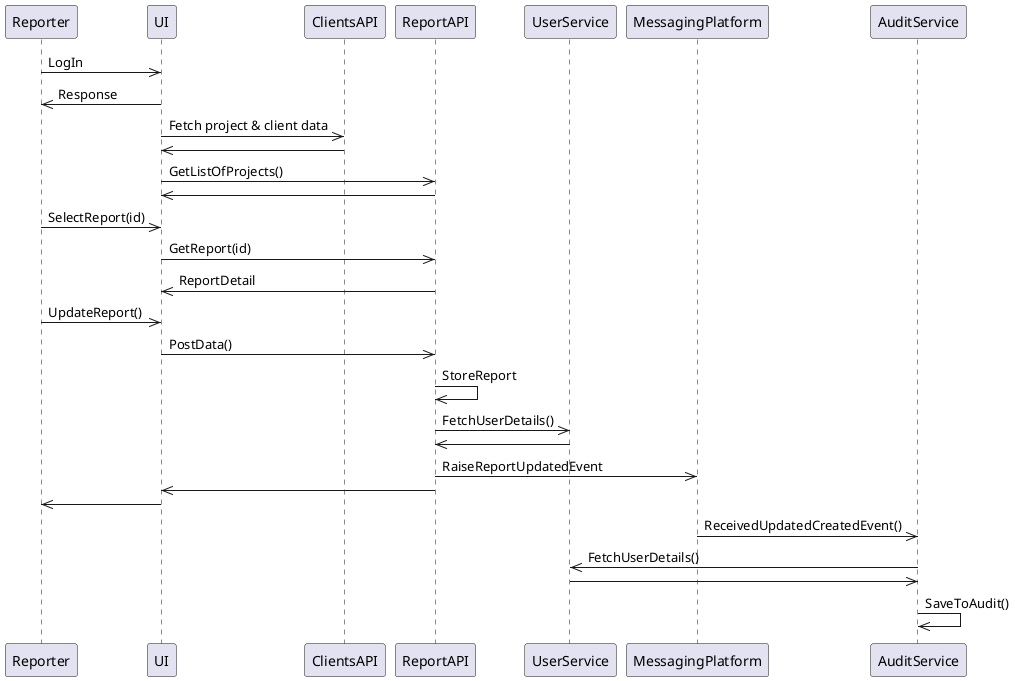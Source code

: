 @startuml Report Update
Reporter->>UI: LogIn
UI->>Reporter: Response
UI->>ClientsAPI: Fetch project & client data
ClientsAPI->>UI: 
UI->>ReportAPI: GetListOfProjects()
ReportAPI->>UI: 
Reporter->>UI: SelectReport(id)
UI->>ReportAPI: GetReport(id)
ReportAPI->>UI: ReportDetail
Reporter->>UI: UpdateReport()
UI->>ReportAPI: PostData()
ReportAPI->>ReportAPI: StoreReport
ReportAPI->>UserService: FetchUserDetails()
UserService->>ReportAPI: 
ReportAPI->>MessagingPlatform: RaiseReportUpdatedEvent
ReportAPI->>UI: 
UI->>Reporter: 
MessagingPlatform->>AuditService: ReceivedUpdatedCreatedEvent()
AuditService->>UserService: FetchUserDetails()
UserService->>AuditService: 
AuditService->>AuditService: SaveToAudit()